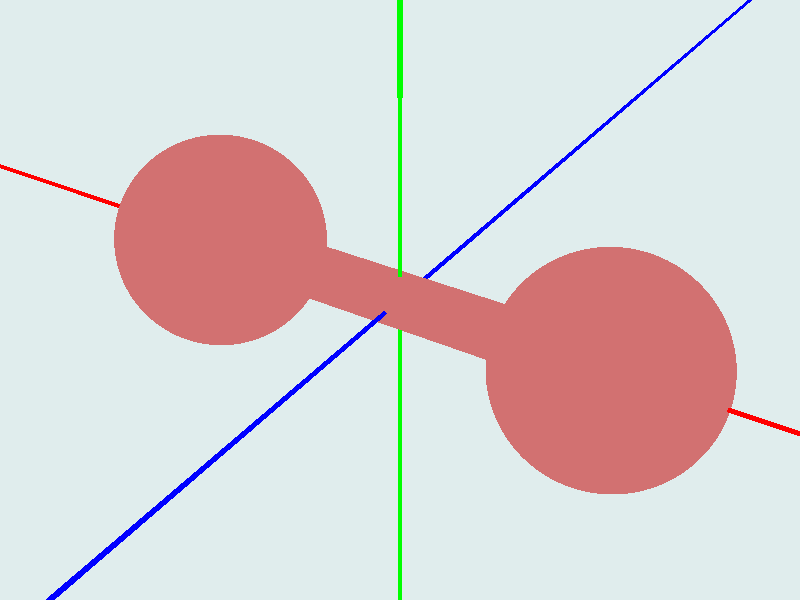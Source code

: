 #include "colors.inc"
#include "shapes.inc"

// 物体
merge {
	object { Disk_X scale <1.0, 0.25, 0.25> }
	object { Sphere translate <-2.0, 0.0, 0.0> }
	object { Sphere translate <2.0, 0.0, 0.0> }
	pigment { color Brown }
}

// 座標軸
object { Cylinder_X scale 0.02 pigment{color Red} }    // x軸
object { Cylinder_Y scale 0.02 pigment{color Green} }  // y軸
object { Cylinder_Z scale 0.02 pigment{color Blue} }   // z軸

// 背景
background { color LightBlue }

// 照明
light_source {
  <500, 800, -600>           // 照明の位置
  color White*2
  parallel point_at <0, 0, 0>
}

// カメラ
camera{
  location <5.0, 6.0, -8.0>  // カメラの位置
  look_at <0.0, 0.0, 0.0>    // カメラの注目する位置
  angle 35  		     // カメラの視野角
}

